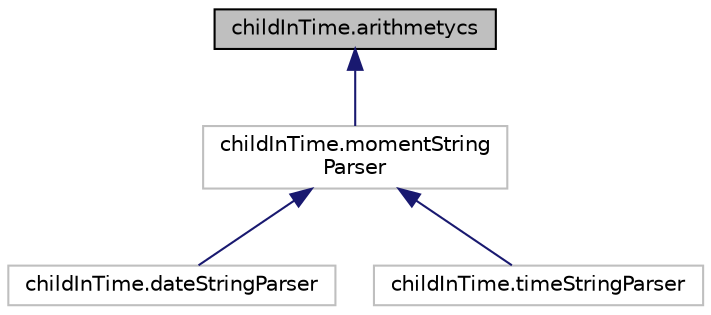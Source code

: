 digraph "childInTime.arithmetycs"
{
 // LATEX_PDF_SIZE
  edge [fontname="Helvetica",fontsize="10",labelfontname="Helvetica",labelfontsize="10"];
  node [fontname="Helvetica",fontsize="10",shape=record];
  Node1 [label="childInTime.arithmetycs",height=0.2,width=0.4,color="black", fillcolor="grey75", style="filled", fontcolor="black",tooltip=" "];
  Node1 -> Node2 [dir="back",color="midnightblue",fontsize="10",style="solid",fontname="Helvetica"];
  Node2 [label="childInTime.momentString\lParser",height=0.2,width=0.4,color="grey75", fillcolor="white", style="filled",URL="$classchildInTime_1_1momentStringParser.html",tooltip=" "];
  Node2 -> Node3 [dir="back",color="midnightblue",fontsize="10",style="solid",fontname="Helvetica"];
  Node3 [label="childInTime.dateStringParser",height=0.2,width=0.4,color="grey75", fillcolor="white", style="filled",URL="$classchildInTime_1_1dateStringParser.html",tooltip=" "];
  Node2 -> Node4 [dir="back",color="midnightblue",fontsize="10",style="solid",fontname="Helvetica"];
  Node4 [label="childInTime.timeStringParser",height=0.2,width=0.4,color="grey75", fillcolor="white", style="filled",URL="$classchildInTime_1_1timeStringParser.html",tooltip=" "];
}
